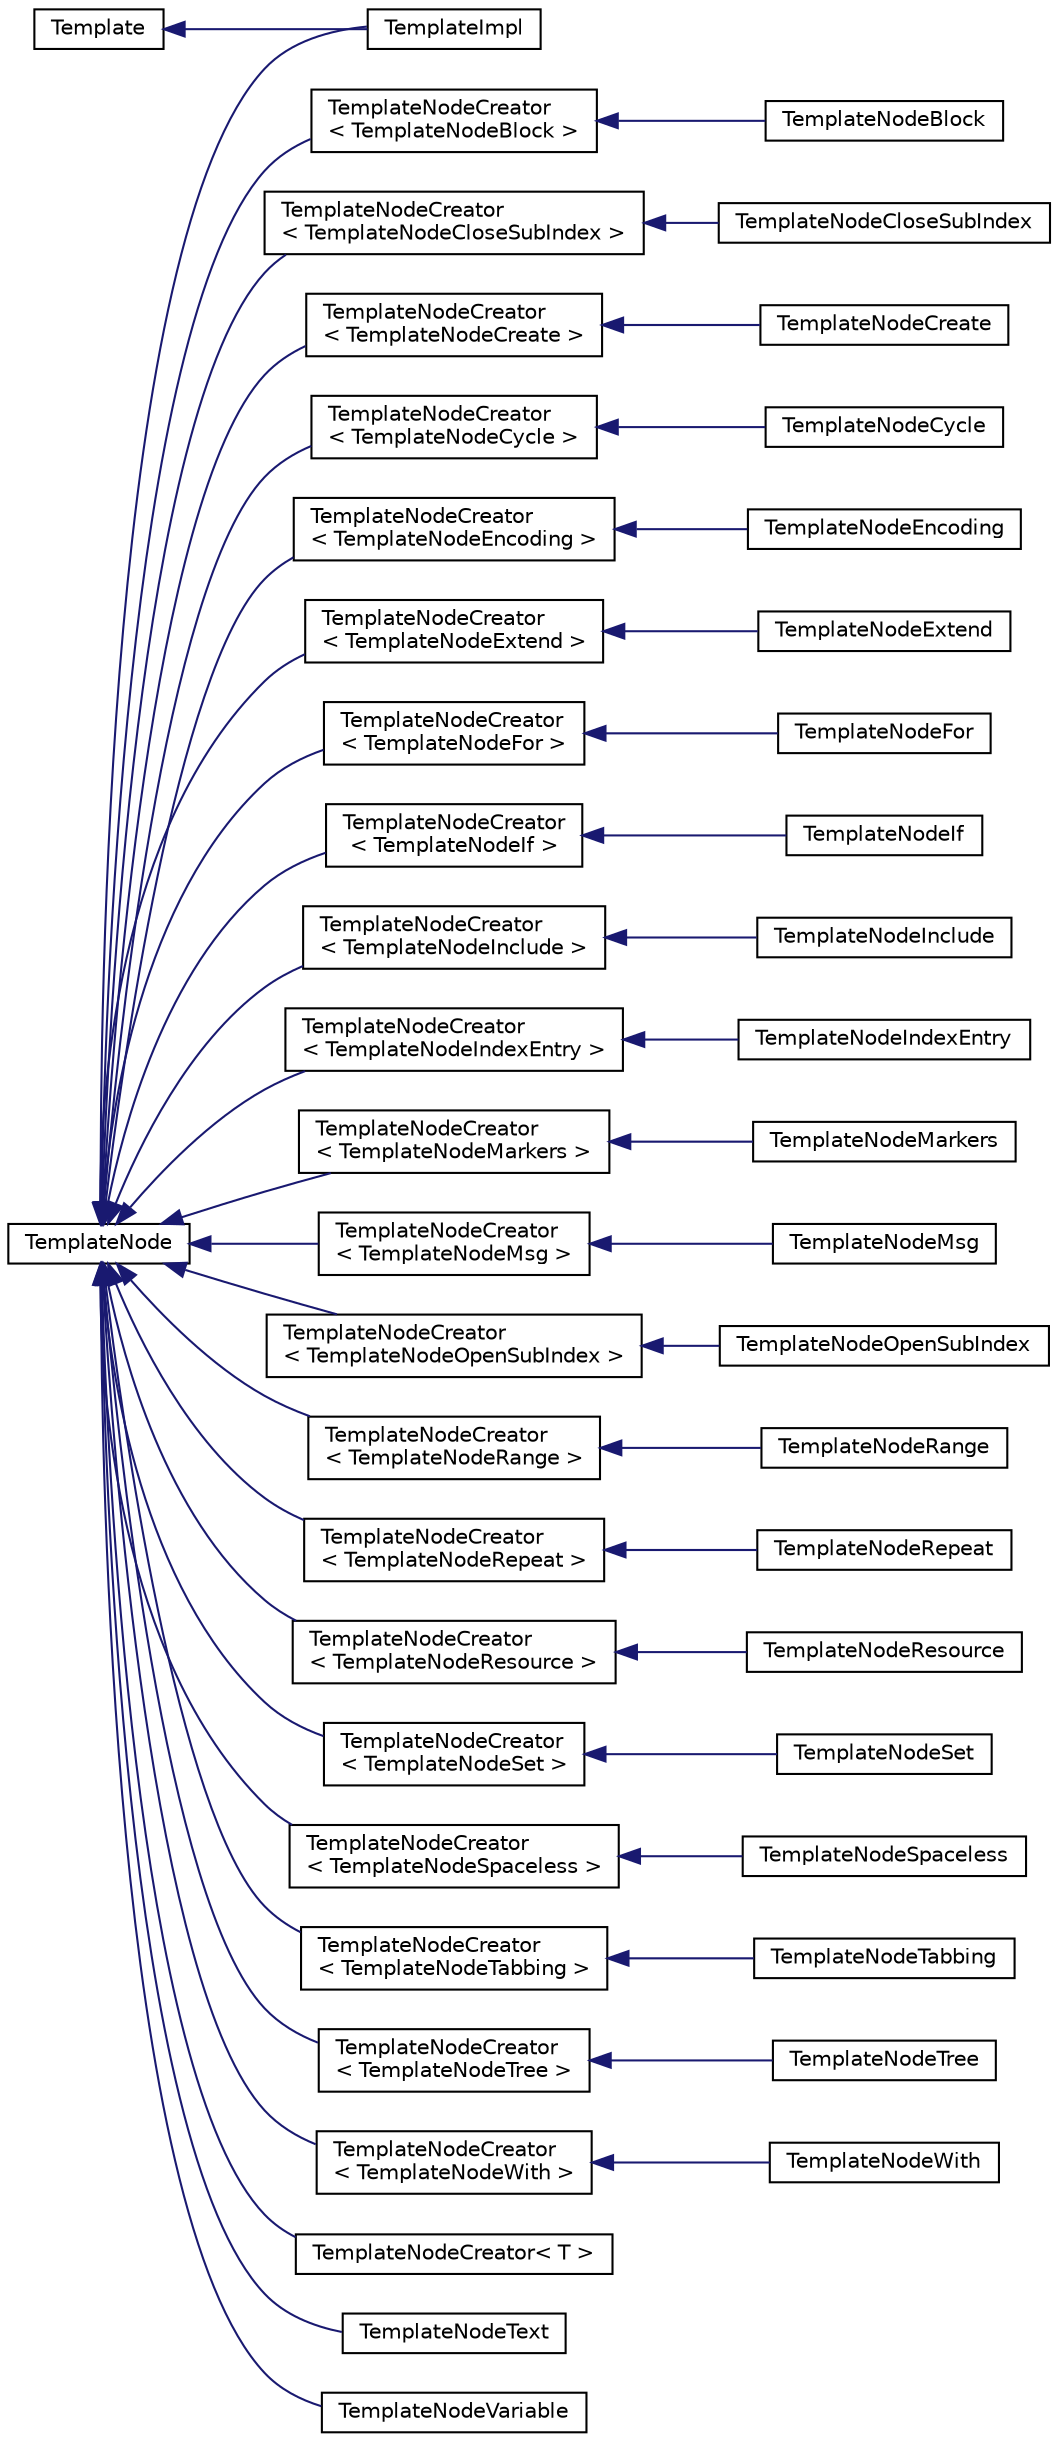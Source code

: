 digraph "Graphical Class Hierarchy"
{
 // LATEX_PDF_SIZE
  edge [fontname="Helvetica",fontsize="10",labelfontname="Helvetica",labelfontsize="10"];
  node [fontname="Helvetica",fontsize="10",shape=record];
  rankdir="LR";
  Node0 [label="Template",height=0.2,width=0.4,color="black", fillcolor="white", style="filled",URL="$classTemplate.html",tooltip="Abstract interface for a template."];
  Node0 -> Node1 [dir="back",color="midnightblue",fontsize="10",style="solid",fontname="Helvetica"];
  Node1 [label="TemplateImpl",height=0.2,width=0.4,color="black", fillcolor="white", style="filled",URL="$classTemplateImpl.html",tooltip="Internal class representing the implementation of a template."];
  Node2 [label="TemplateNode",height=0.2,width=0.4,color="black", fillcolor="white", style="filled",URL="$classTemplateNode.html",tooltip="Base class of all nodes in a template's AST."];
  Node2 -> Node3 [dir="back",color="midnightblue",fontsize="10",style="solid",fontname="Helvetica"];
  Node3 [label="TemplateNodeCreator\l\< TemplateNodeBlock \>",height=0.2,width=0.4,color="black", fillcolor="white", style="filled",URL="$classTemplateNodeCreator.html",tooltip=" "];
  Node3 -> Node4 [dir="back",color="midnightblue",fontsize="10",style="solid",fontname="Helvetica"];
  Node4 [label="TemplateNodeBlock",height=0.2,width=0.4,color="black", fillcolor="white", style="filled",URL="$classTemplateNodeBlock.html",tooltip="Class representing a 'block' tag in a template."];
  Node2 -> Node5 [dir="back",color="midnightblue",fontsize="10",style="solid",fontname="Helvetica"];
  Node5 [label="TemplateNodeCreator\l\< TemplateNodeCloseSubIndex \>",height=0.2,width=0.4,color="black", fillcolor="white", style="filled",URL="$classTemplateNodeCreator.html",tooltip=" "];
  Node5 -> Node6 [dir="back",color="midnightblue",fontsize="10",style="solid",fontname="Helvetica"];
  Node6 [label="TemplateNodeCloseSubIndex",height=0.2,width=0.4,color="black", fillcolor="white", style="filled",URL="$classTemplateNodeCloseSubIndex.html",tooltip="Class representing an 'closesubindex' tag in a template."];
  Node2 -> Node7 [dir="back",color="midnightblue",fontsize="10",style="solid",fontname="Helvetica"];
  Node7 [label="TemplateNodeCreator\l\< TemplateNodeCreate \>",height=0.2,width=0.4,color="black", fillcolor="white", style="filled",URL="$classTemplateNodeCreator.html",tooltip=" "];
  Node7 -> Node8 [dir="back",color="midnightblue",fontsize="10",style="solid",fontname="Helvetica"];
  Node8 [label="TemplateNodeCreate",height=0.2,width=0.4,color="black", fillcolor="white", style="filled",URL="$classTemplateNodeCreate.html",tooltip="Class representing an 'create' tag in a template."];
  Node2 -> Node9 [dir="back",color="midnightblue",fontsize="10",style="solid",fontname="Helvetica"];
  Node9 [label="TemplateNodeCreator\l\< TemplateNodeCycle \>",height=0.2,width=0.4,color="black", fillcolor="white", style="filled",URL="$classTemplateNodeCreator.html",tooltip=" "];
  Node9 -> Node10 [dir="back",color="midnightblue",fontsize="10",style="solid",fontname="Helvetica"];
  Node10 [label="TemplateNodeCycle",height=0.2,width=0.4,color="black", fillcolor="white", style="filled",URL="$classTemplateNodeCycle.html",tooltip="Class representing an 'cycle' tag in a template."];
  Node2 -> Node11 [dir="back",color="midnightblue",fontsize="10",style="solid",fontname="Helvetica"];
  Node11 [label="TemplateNodeCreator\l\< TemplateNodeEncoding \>",height=0.2,width=0.4,color="black", fillcolor="white", style="filled",URL="$classTemplateNodeCreator.html",tooltip=" "];
  Node11 -> Node12 [dir="back",color="midnightblue",fontsize="10",style="solid",fontname="Helvetica"];
  Node12 [label="TemplateNodeEncoding",height=0.2,width=0.4,color="black", fillcolor="white", style="filled",URL="$classTemplateNodeEncoding.html",tooltip="Class representing the 'encoding' tag in a template."];
  Node2 -> Node13 [dir="back",color="midnightblue",fontsize="10",style="solid",fontname="Helvetica"];
  Node13 [label="TemplateNodeCreator\l\< TemplateNodeExtend \>",height=0.2,width=0.4,color="black", fillcolor="white", style="filled",URL="$classTemplateNodeCreator.html",tooltip=" "];
  Node13 -> Node14 [dir="back",color="midnightblue",fontsize="10",style="solid",fontname="Helvetica"];
  Node14 [label="TemplateNodeExtend",height=0.2,width=0.4,color="black", fillcolor="white", style="filled",URL="$classTemplateNodeExtend.html",tooltip="Class representing a 'extend' tag in a template."];
  Node2 -> Node15 [dir="back",color="midnightblue",fontsize="10",style="solid",fontname="Helvetica"];
  Node15 [label="TemplateNodeCreator\l\< TemplateNodeFor \>",height=0.2,width=0.4,color="black", fillcolor="white", style="filled",URL="$classTemplateNodeCreator.html",tooltip=" "];
  Node15 -> Node16 [dir="back",color="midnightblue",fontsize="10",style="solid",fontname="Helvetica"];
  Node16 [label="TemplateNodeFor",height=0.2,width=0.4,color="black", fillcolor="white", style="filled",URL="$classTemplateNodeFor.html",tooltip="Class representing a 'for' tag in a template."];
  Node2 -> Node17 [dir="back",color="midnightblue",fontsize="10",style="solid",fontname="Helvetica"];
  Node17 [label="TemplateNodeCreator\l\< TemplateNodeIf \>",height=0.2,width=0.4,color="black", fillcolor="white", style="filled",URL="$classTemplateNodeCreator.html",tooltip=" "];
  Node17 -> Node18 [dir="back",color="midnightblue",fontsize="10",style="solid",fontname="Helvetica"];
  Node18 [label="TemplateNodeIf",height=0.2,width=0.4,color="black", fillcolor="white", style="filled",URL="$classTemplateNodeIf.html",tooltip="Class representing an 'if' tag in a template."];
  Node2 -> Node19 [dir="back",color="midnightblue",fontsize="10",style="solid",fontname="Helvetica"];
  Node19 [label="TemplateNodeCreator\l\< TemplateNodeInclude \>",height=0.2,width=0.4,color="black", fillcolor="white", style="filled",URL="$classTemplateNodeCreator.html",tooltip=" "];
  Node19 -> Node20 [dir="back",color="midnightblue",fontsize="10",style="solid",fontname="Helvetica"];
  Node20 [label="TemplateNodeInclude",height=0.2,width=0.4,color="black", fillcolor="white", style="filled",URL="$classTemplateNodeInclude.html",tooltip="Class representing an 'include' tag in a template."];
  Node2 -> Node21 [dir="back",color="midnightblue",fontsize="10",style="solid",fontname="Helvetica"];
  Node21 [label="TemplateNodeCreator\l\< TemplateNodeIndexEntry \>",height=0.2,width=0.4,color="black", fillcolor="white", style="filled",URL="$classTemplateNodeCreator.html",tooltip=" "];
  Node21 -> Node22 [dir="back",color="midnightblue",fontsize="10",style="solid",fontname="Helvetica"];
  Node22 [label="TemplateNodeIndexEntry",height=0.2,width=0.4,color="black", fillcolor="white", style="filled",URL="$classTemplateNodeIndexEntry.html",tooltip="Class representing an 'indexentry' tag in a template."];
  Node2 -> Node23 [dir="back",color="midnightblue",fontsize="10",style="solid",fontname="Helvetica"];
  Node23 [label="TemplateNodeCreator\l\< TemplateNodeMarkers \>",height=0.2,width=0.4,color="black", fillcolor="white", style="filled",URL="$classTemplateNodeCreator.html",tooltip=" "];
  Node23 -> Node24 [dir="back",color="midnightblue",fontsize="10",style="solid",fontname="Helvetica"];
  Node24 [label="TemplateNodeMarkers",height=0.2,width=0.4,color="black", fillcolor="white", style="filled",URL="$classTemplateNodeMarkers.html",tooltip="Class representing an 'markers' tag in a template."];
  Node2 -> Node25 [dir="back",color="midnightblue",fontsize="10",style="solid",fontname="Helvetica"];
  Node25 [label="TemplateNodeCreator\l\< TemplateNodeMsg \>",height=0.2,width=0.4,color="black", fillcolor="white", style="filled",URL="$classTemplateNodeCreator.html",tooltip=" "];
  Node25 -> Node26 [dir="back",color="midnightblue",fontsize="10",style="solid",fontname="Helvetica"];
  Node26 [label="TemplateNodeMsg",height=0.2,width=0.4,color="black", fillcolor="white", style="filled",URL="$classTemplateNodeMsg.html",tooltip="Class representing an 'markers' tag in a template."];
  Node2 -> Node27 [dir="back",color="midnightblue",fontsize="10",style="solid",fontname="Helvetica"];
  Node27 [label="TemplateNodeCreator\l\< TemplateNodeOpenSubIndex \>",height=0.2,width=0.4,color="black", fillcolor="white", style="filled",URL="$classTemplateNodeCreator.html",tooltip=" "];
  Node27 -> Node28 [dir="back",color="midnightblue",fontsize="10",style="solid",fontname="Helvetica"];
  Node28 [label="TemplateNodeOpenSubIndex",height=0.2,width=0.4,color="black", fillcolor="white", style="filled",URL="$classTemplateNodeOpenSubIndex.html",tooltip="Class representing an 'opensubindex' tag in a template."];
  Node2 -> Node29 [dir="back",color="midnightblue",fontsize="10",style="solid",fontname="Helvetica"];
  Node29 [label="TemplateNodeCreator\l\< TemplateNodeRange \>",height=0.2,width=0.4,color="black", fillcolor="white", style="filled",URL="$classTemplateNodeCreator.html",tooltip=" "];
  Node29 -> Node30 [dir="back",color="midnightblue",fontsize="10",style="solid",fontname="Helvetica"];
  Node30 [label="TemplateNodeRange",height=0.2,width=0.4,color="black", fillcolor="white", style="filled",URL="$classTemplateNodeRange.html",tooltip="Class representing a 'range' tag in a template."];
  Node2 -> Node31 [dir="back",color="midnightblue",fontsize="10",style="solid",fontname="Helvetica"];
  Node31 [label="TemplateNodeCreator\l\< TemplateNodeRepeat \>",height=0.2,width=0.4,color="black", fillcolor="white", style="filled",URL="$classTemplateNodeCreator.html",tooltip=" "];
  Node31 -> Node32 [dir="back",color="midnightblue",fontsize="10",style="solid",fontname="Helvetica"];
  Node32 [label="TemplateNodeRepeat",height=0.2,width=0.4,color="black", fillcolor="white", style="filled",URL="$classTemplateNodeRepeat.html",tooltip="Class representing a 'for' tag in a template."];
  Node2 -> Node33 [dir="back",color="midnightblue",fontsize="10",style="solid",fontname="Helvetica"];
  Node33 [label="TemplateNodeCreator\l\< TemplateNodeResource \>",height=0.2,width=0.4,color="black", fillcolor="white", style="filled",URL="$classTemplateNodeCreator.html",tooltip=" "];
  Node33 -> Node34 [dir="back",color="midnightblue",fontsize="10",style="solid",fontname="Helvetica"];
  Node34 [label="TemplateNodeResource",height=0.2,width=0.4,color="black", fillcolor="white", style="filled",URL="$classTemplateNodeResource.html",tooltip="Class representing an 'markers' tag in a template."];
  Node2 -> Node35 [dir="back",color="midnightblue",fontsize="10",style="solid",fontname="Helvetica"];
  Node35 [label="TemplateNodeCreator\l\< TemplateNodeSet \>",height=0.2,width=0.4,color="black", fillcolor="white", style="filled",URL="$classTemplateNodeCreator.html",tooltip=" "];
  Node35 -> Node36 [dir="back",color="midnightblue",fontsize="10",style="solid",fontname="Helvetica"];
  Node36 [label="TemplateNodeSet",height=0.2,width=0.4,color="black", fillcolor="white", style="filled",URL="$classTemplateNodeSet.html",tooltip="Class representing an 'set' tag in a template."];
  Node2 -> Node37 [dir="back",color="midnightblue",fontsize="10",style="solid",fontname="Helvetica"];
  Node37 [label="TemplateNodeCreator\l\< TemplateNodeSpaceless \>",height=0.2,width=0.4,color="black", fillcolor="white", style="filled",URL="$classTemplateNodeCreator.html",tooltip=" "];
  Node37 -> Node38 [dir="back",color="midnightblue",fontsize="10",style="solid",fontname="Helvetica"];
  Node38 [label="TemplateNodeSpaceless",height=0.2,width=0.4,color="black", fillcolor="white", style="filled",URL="$classTemplateNodeSpaceless.html",tooltip="Class representing an 'spaceless' tag in a template."];
  Node2 -> Node39 [dir="back",color="midnightblue",fontsize="10",style="solid",fontname="Helvetica"];
  Node39 [label="TemplateNodeCreator\l\< TemplateNodeTabbing \>",height=0.2,width=0.4,color="black", fillcolor="white", style="filled",URL="$classTemplateNodeCreator.html",tooltip=" "];
  Node39 -> Node40 [dir="back",color="midnightblue",fontsize="10",style="solid",fontname="Helvetica"];
  Node40 [label="TemplateNodeTabbing",height=0.2,width=0.4,color="black", fillcolor="white", style="filled",URL="$classTemplateNodeTabbing.html",tooltip="Class representing an 'tabbing' tag in a template."];
  Node2 -> Node41 [dir="back",color="midnightblue",fontsize="10",style="solid",fontname="Helvetica"];
  Node41 [label="TemplateNodeCreator\l\< TemplateNodeTree \>",height=0.2,width=0.4,color="black", fillcolor="white", style="filled",URL="$classTemplateNodeCreator.html",tooltip=" "];
  Node41 -> Node42 [dir="back",color="midnightblue",fontsize="10",style="solid",fontname="Helvetica"];
  Node42 [label="TemplateNodeTree",height=0.2,width=0.4,color="black", fillcolor="white", style="filled",URL="$classTemplateNodeTree.html",tooltip="Class representing an 'tree' tag in a template."];
  Node2 -> Node43 [dir="back",color="midnightblue",fontsize="10",style="solid",fontname="Helvetica"];
  Node43 [label="TemplateNodeCreator\l\< TemplateNodeWith \>",height=0.2,width=0.4,color="black", fillcolor="white", style="filled",URL="$classTemplateNodeCreator.html",tooltip=" "];
  Node43 -> Node44 [dir="back",color="midnightblue",fontsize="10",style="solid",fontname="Helvetica"];
  Node44 [label="TemplateNodeWith",height=0.2,width=0.4,color="black", fillcolor="white", style="filled",URL="$classTemplateNodeWith.html",tooltip="Class representing an 'with' tag in a template."];
  Node2 -> Node1 [dir="back",color="midnightblue",fontsize="10",style="solid",fontname="Helvetica"];
  Node2 -> Node45 [dir="back",color="midnightblue",fontsize="10",style="solid",fontname="Helvetica"];
  Node45 [label="TemplateNodeCreator\< T \>",height=0.2,width=0.4,color="black", fillcolor="white", style="filled",URL="$classTemplateNodeCreator.html",tooltip="Helper class for creating template AST tag nodes and returning the template for a given node."];
  Node2 -> Node46 [dir="back",color="midnightblue",fontsize="10",style="solid",fontname="Helvetica"];
  Node46 [label="TemplateNodeText",height=0.2,width=0.4,color="black", fillcolor="white", style="filled",URL="$classTemplateNodeText.html",tooltip="Class representing a piece of plain text in a template."];
  Node2 -> Node47 [dir="back",color="midnightblue",fontsize="10",style="solid",fontname="Helvetica"];
  Node47 [label="TemplateNodeVariable",height=0.2,width=0.4,color="black", fillcolor="white", style="filled",URL="$classTemplateNodeVariable.html",tooltip="Class representing a variable in a template."];
}

